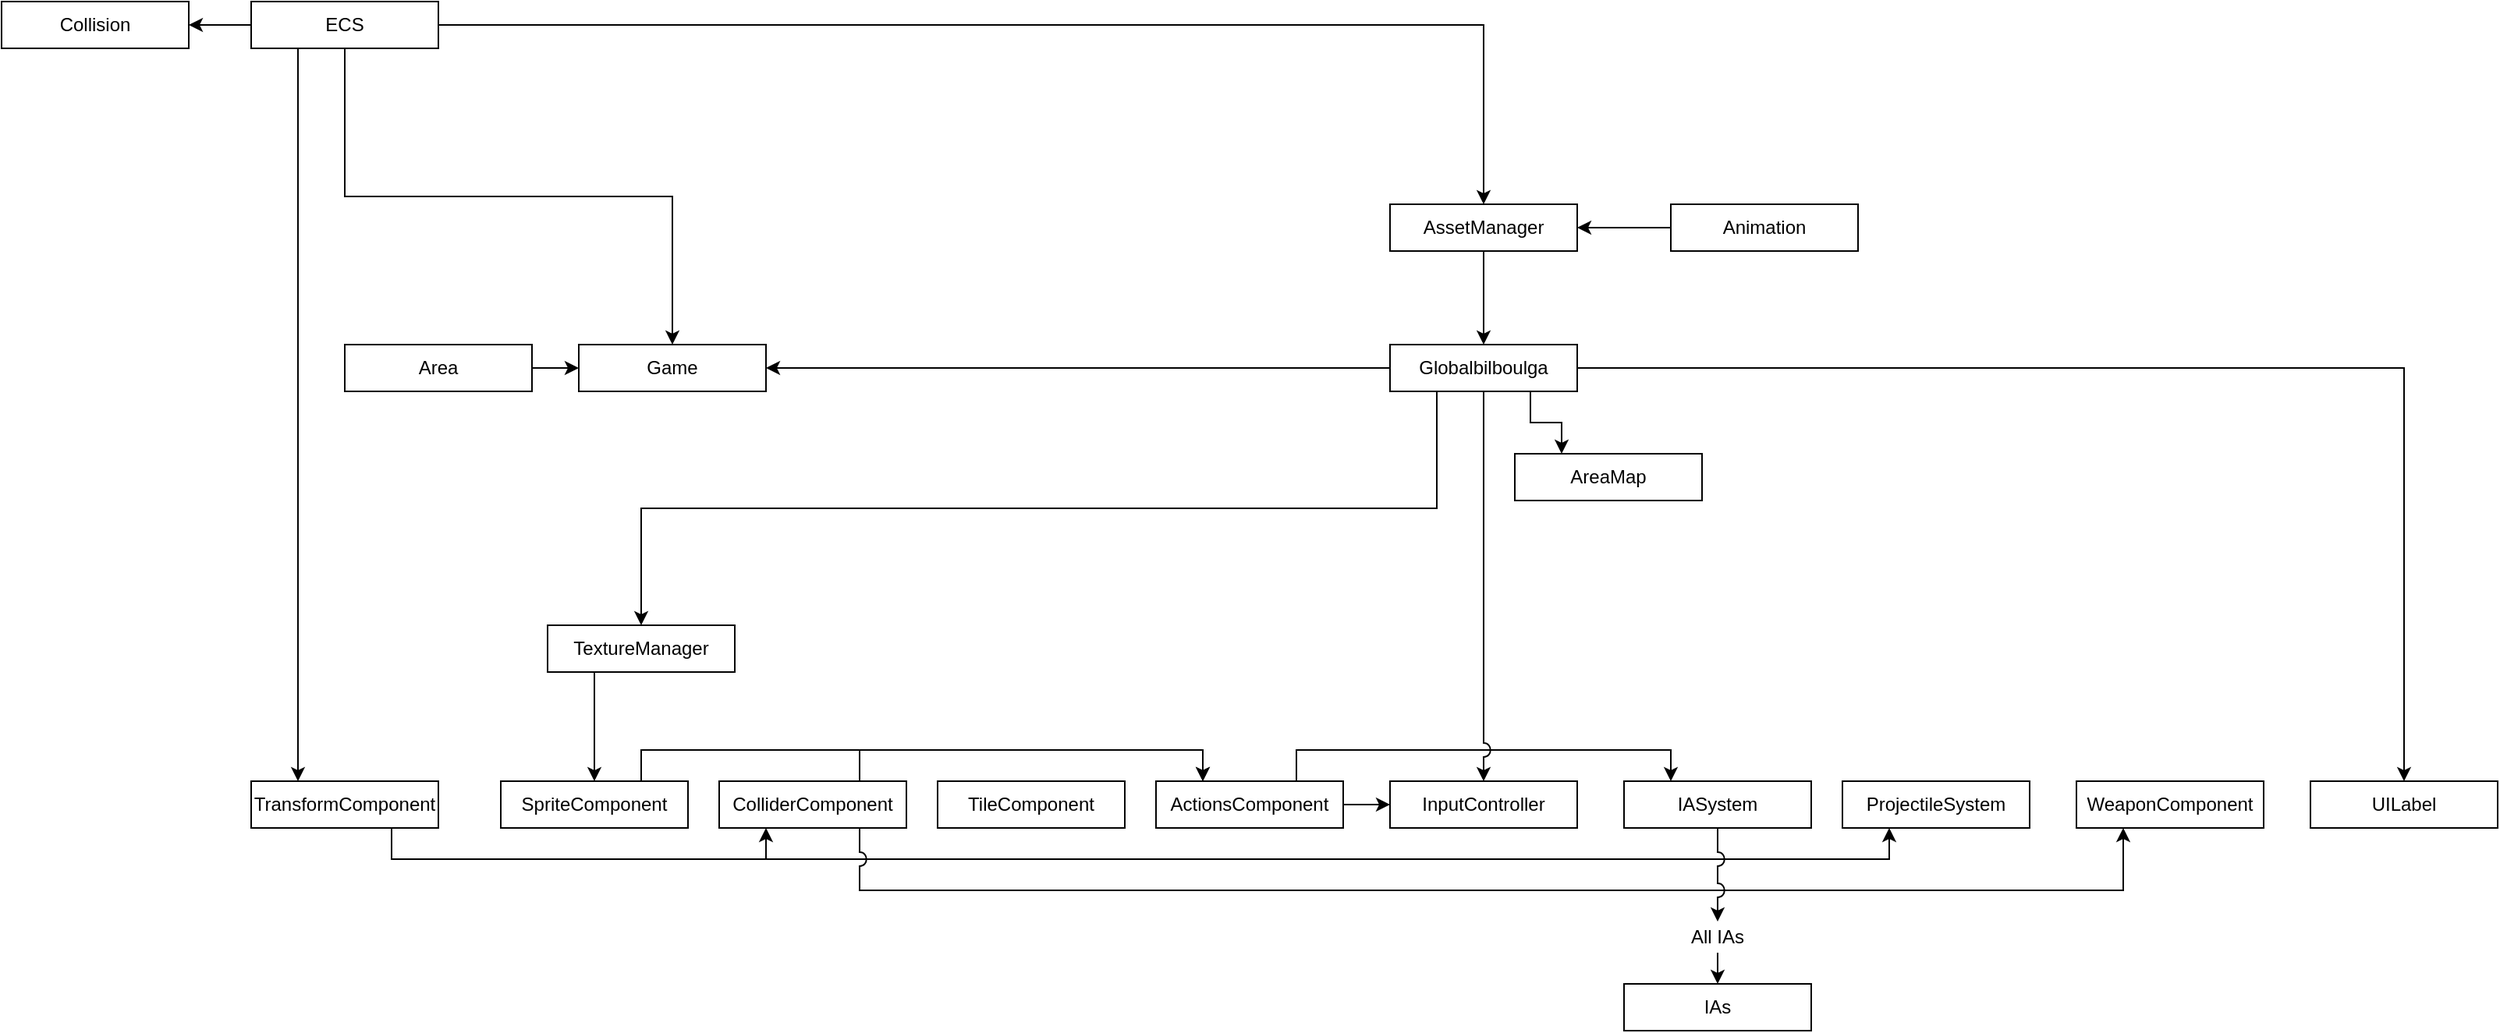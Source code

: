 <mxfile version="14.4.2" type="github">
  <diagram id="9pAUKjVvFdXMPcA2sK87" name="Page-1">
    <mxGraphModel dx="2500" dy="2110" grid="1" gridSize="10" guides="1" tooltips="1" connect="1" arrows="1" fold="1" page="1" pageScale="1" pageWidth="827" pageHeight="1169" math="0" shadow="0">
      <root>
        <mxCell id="0" />
        <mxCell id="1" parent="0" />
        <mxCell id="l6Nwnan7hPfY0EWpMg8m-1" style="edgeStyle=orthogonalEdgeStyle;rounded=0;jumpStyle=arc;jumpSize=9;orthogonalLoop=1;jettySize=auto;html=1;exitX=0.75;exitY=1;exitDx=0;exitDy=0;entryX=0.25;entryY=1;entryDx=0;entryDy=0;" edge="1" parent="1" source="l6Nwnan7hPfY0EWpMg8m-3" target="l6Nwnan7hPfY0EWpMg8m-8">
          <mxGeometry relative="1" as="geometry" />
        </mxCell>
        <mxCell id="l6Nwnan7hPfY0EWpMg8m-2" style="edgeStyle=orthogonalEdgeStyle;rounded=0;jumpStyle=arc;jumpSize=9;orthogonalLoop=1;jettySize=auto;html=1;exitX=0.75;exitY=1;exitDx=0;exitDy=0;entryX=0.25;entryY=1;entryDx=0;entryDy=0;" edge="1" parent="1" source="l6Nwnan7hPfY0EWpMg8m-3" target="l6Nwnan7hPfY0EWpMg8m-16">
          <mxGeometry relative="1" as="geometry" />
        </mxCell>
        <mxCell id="l6Nwnan7hPfY0EWpMg8m-3" value="TransformComponent" style="rounded=0;whiteSpace=wrap;html=1;" vertex="1" parent="1">
          <mxGeometry x="40" y="30" width="120" height="30" as="geometry" />
        </mxCell>
        <mxCell id="l6Nwnan7hPfY0EWpMg8m-4" style="edgeStyle=orthogonalEdgeStyle;rounded=0;jumpStyle=arc;jumpSize=9;orthogonalLoop=1;jettySize=auto;html=1;exitX=0.75;exitY=0;exitDx=0;exitDy=0;entryX=0.25;entryY=0;entryDx=0;entryDy=0;" edge="1" parent="1" source="l6Nwnan7hPfY0EWpMg8m-5" target="l6Nwnan7hPfY0EWpMg8m-12">
          <mxGeometry relative="1" as="geometry" />
        </mxCell>
        <mxCell id="l6Nwnan7hPfY0EWpMg8m-5" value="SpriteComponent" style="rounded=0;whiteSpace=wrap;html=1;" vertex="1" parent="1">
          <mxGeometry x="200" y="30" width="120" height="30" as="geometry" />
        </mxCell>
        <mxCell id="l6Nwnan7hPfY0EWpMg8m-6" style="edgeStyle=orthogonalEdgeStyle;rounded=0;jumpStyle=arc;jumpSize=9;orthogonalLoop=1;jettySize=auto;html=1;exitX=0.75;exitY=0;exitDx=0;exitDy=0;entryX=0.25;entryY=0;entryDx=0;entryDy=0;" edge="1" parent="1" source="l6Nwnan7hPfY0EWpMg8m-8" target="l6Nwnan7hPfY0EWpMg8m-12">
          <mxGeometry relative="1" as="geometry" />
        </mxCell>
        <mxCell id="l6Nwnan7hPfY0EWpMg8m-7" style="edgeStyle=orthogonalEdgeStyle;rounded=0;jumpStyle=arc;jumpSize=9;orthogonalLoop=1;jettySize=auto;html=1;exitX=0.75;exitY=1;exitDx=0;exitDy=0;entryX=0.25;entryY=1;entryDx=0;entryDy=0;" edge="1" parent="1" source="l6Nwnan7hPfY0EWpMg8m-8" target="l6Nwnan7hPfY0EWpMg8m-17">
          <mxGeometry relative="1" as="geometry">
            <Array as="points">
              <mxPoint x="430" y="100" />
              <mxPoint x="1240" y="100" />
            </Array>
          </mxGeometry>
        </mxCell>
        <mxCell id="l6Nwnan7hPfY0EWpMg8m-8" value="ColliderComponent" style="rounded=0;whiteSpace=wrap;html=1;" vertex="1" parent="1">
          <mxGeometry x="340" y="30" width="120" height="30" as="geometry" />
        </mxCell>
        <mxCell id="l6Nwnan7hPfY0EWpMg8m-9" value="TileComponent" style="rounded=0;whiteSpace=wrap;html=1;" vertex="1" parent="1">
          <mxGeometry x="480" y="30" width="120" height="30" as="geometry" />
        </mxCell>
        <mxCell id="l6Nwnan7hPfY0EWpMg8m-10" value="" style="edgeStyle=orthogonalEdgeStyle;rounded=0;jumpStyle=arc;jumpSize=9;orthogonalLoop=1;jettySize=auto;html=1;" edge="1" parent="1" source="l6Nwnan7hPfY0EWpMg8m-12" target="l6Nwnan7hPfY0EWpMg8m-13">
          <mxGeometry relative="1" as="geometry" />
        </mxCell>
        <mxCell id="l6Nwnan7hPfY0EWpMg8m-11" style="edgeStyle=orthogonalEdgeStyle;rounded=0;jumpStyle=arc;jumpSize=9;orthogonalLoop=1;jettySize=auto;html=1;exitX=0.75;exitY=0;exitDx=0;exitDy=0;entryX=0.25;entryY=0;entryDx=0;entryDy=0;" edge="1" parent="1" source="l6Nwnan7hPfY0EWpMg8m-12" target="l6Nwnan7hPfY0EWpMg8m-15">
          <mxGeometry relative="1" as="geometry" />
        </mxCell>
        <mxCell id="l6Nwnan7hPfY0EWpMg8m-12" value="ActionsComponent" style="rounded=0;whiteSpace=wrap;html=1;" vertex="1" parent="1">
          <mxGeometry x="620" y="30" width="120" height="30" as="geometry" />
        </mxCell>
        <mxCell id="l6Nwnan7hPfY0EWpMg8m-13" value="InputController" style="rounded=0;whiteSpace=wrap;html=1;" vertex="1" parent="1">
          <mxGeometry x="770" y="30" width="120" height="30" as="geometry" />
        </mxCell>
        <mxCell id="l6Nwnan7hPfY0EWpMg8m-14" style="edgeStyle=orthogonalEdgeStyle;rounded=0;jumpStyle=arc;jumpSize=9;orthogonalLoop=1;jettySize=auto;html=1;exitX=0.5;exitY=1;exitDx=0;exitDy=0;entryX=0.5;entryY=0;entryDx=0;entryDy=0;" edge="1" parent="1" source="l6Nwnan7hPfY0EWpMg8m-15" target="l6Nwnan7hPfY0EWpMg8m-41">
          <mxGeometry relative="1" as="geometry" />
        </mxCell>
        <mxCell id="l6Nwnan7hPfY0EWpMg8m-15" value="IASystem" style="rounded=0;whiteSpace=wrap;html=1;" vertex="1" parent="1">
          <mxGeometry x="920" y="30" width="120" height="30" as="geometry" />
        </mxCell>
        <mxCell id="l6Nwnan7hPfY0EWpMg8m-16" value="ProjectileSystem" style="rounded=0;whiteSpace=wrap;html=1;" vertex="1" parent="1">
          <mxGeometry x="1060" y="30" width="120" height="30" as="geometry" />
        </mxCell>
        <mxCell id="l6Nwnan7hPfY0EWpMg8m-17" value="WeaponComponent" style="rounded=0;whiteSpace=wrap;html=1;" vertex="1" parent="1">
          <mxGeometry x="1210" y="30" width="120" height="30" as="geometry" />
        </mxCell>
        <mxCell id="l6Nwnan7hPfY0EWpMg8m-18" value="UILabel" style="rounded=0;whiteSpace=wrap;html=1;" vertex="1" parent="1">
          <mxGeometry x="1360" y="30" width="120" height="30" as="geometry" />
        </mxCell>
        <mxCell id="l6Nwnan7hPfY0EWpMg8m-19" value="" style="edgeStyle=orthogonalEdgeStyle;rounded=0;jumpStyle=arc;jumpSize=9;orthogonalLoop=1;jettySize=auto;html=1;" edge="1" parent="1" source="l6Nwnan7hPfY0EWpMg8m-20" target="l6Nwnan7hPfY0EWpMg8m-29">
          <mxGeometry relative="1" as="geometry" />
        </mxCell>
        <mxCell id="l6Nwnan7hPfY0EWpMg8m-20" value="Animation" style="rounded=0;whiteSpace=wrap;html=1;" vertex="1" parent="1">
          <mxGeometry x="950" y="-340" width="120" height="30" as="geometry" />
        </mxCell>
        <mxCell id="l6Nwnan7hPfY0EWpMg8m-21" style="edgeStyle=orthogonalEdgeStyle;rounded=0;jumpStyle=arc;jumpSize=9;orthogonalLoop=1;jettySize=auto;html=1;exitX=0.25;exitY=1;exitDx=0;exitDy=0;entryX=0.5;entryY=0;entryDx=0;entryDy=0;" edge="1" parent="1" source="l6Nwnan7hPfY0EWpMg8m-22" target="l6Nwnan7hPfY0EWpMg8m-5">
          <mxGeometry relative="1" as="geometry" />
        </mxCell>
        <mxCell id="l6Nwnan7hPfY0EWpMg8m-22" value="TextureManager" style="rounded=0;whiteSpace=wrap;html=1;" vertex="1" parent="1">
          <mxGeometry x="230" y="-70" width="120" height="30" as="geometry" />
        </mxCell>
        <mxCell id="l6Nwnan7hPfY0EWpMg8m-23" style="edgeStyle=orthogonalEdgeStyle;rounded=0;jumpStyle=arc;jumpSize=9;orthogonalLoop=1;jettySize=auto;html=1;exitX=0;exitY=0.5;exitDx=0;exitDy=0;entryX=1;entryY=0.5;entryDx=0;entryDy=0;" edge="1" parent="1" source="l6Nwnan7hPfY0EWpMg8m-28" target="l6Nwnan7hPfY0EWpMg8m-31">
          <mxGeometry relative="1" as="geometry" />
        </mxCell>
        <mxCell id="l6Nwnan7hPfY0EWpMg8m-24" style="edgeStyle=orthogonalEdgeStyle;rounded=0;jumpStyle=arc;jumpSize=9;orthogonalLoop=1;jettySize=auto;html=1;exitX=0.25;exitY=1;exitDx=0;exitDy=0;entryX=0.5;entryY=0;entryDx=0;entryDy=0;" edge="1" parent="1" source="l6Nwnan7hPfY0EWpMg8m-28" target="l6Nwnan7hPfY0EWpMg8m-22">
          <mxGeometry relative="1" as="geometry" />
        </mxCell>
        <mxCell id="l6Nwnan7hPfY0EWpMg8m-25" style="edgeStyle=orthogonalEdgeStyle;rounded=0;jumpStyle=arc;jumpSize=9;orthogonalLoop=1;jettySize=auto;html=1;exitX=1;exitY=0.5;exitDx=0;exitDy=0;entryX=0.5;entryY=0;entryDx=0;entryDy=0;" edge="1" parent="1" source="l6Nwnan7hPfY0EWpMg8m-28" target="l6Nwnan7hPfY0EWpMg8m-18">
          <mxGeometry relative="1" as="geometry" />
        </mxCell>
        <mxCell id="l6Nwnan7hPfY0EWpMg8m-26" style="edgeStyle=orthogonalEdgeStyle;rounded=0;jumpStyle=arc;jumpSize=9;orthogonalLoop=1;jettySize=auto;html=1;exitX=0.75;exitY=1;exitDx=0;exitDy=0;entryX=0.25;entryY=0;entryDx=0;entryDy=0;" edge="1" parent="1" source="l6Nwnan7hPfY0EWpMg8m-28" target="l6Nwnan7hPfY0EWpMg8m-42">
          <mxGeometry relative="1" as="geometry" />
        </mxCell>
        <mxCell id="l6Nwnan7hPfY0EWpMg8m-27" style="edgeStyle=orthogonalEdgeStyle;rounded=0;jumpStyle=arc;jumpSize=9;orthogonalLoop=1;jettySize=auto;html=1;exitX=0.5;exitY=1;exitDx=0;exitDy=0;entryX=0.5;entryY=0;entryDx=0;entryDy=0;" edge="1" parent="1" source="l6Nwnan7hPfY0EWpMg8m-28" target="l6Nwnan7hPfY0EWpMg8m-13">
          <mxGeometry relative="1" as="geometry" />
        </mxCell>
        <mxCell id="l6Nwnan7hPfY0EWpMg8m-28" value="Globalbilboulga" style="rounded=0;whiteSpace=wrap;html=1;" vertex="1" parent="1">
          <mxGeometry x="770" y="-250" width="120" height="30" as="geometry" />
        </mxCell>
        <mxCell id="l6Nwnan7hPfY0EWpMg8m-29" value="AssetManager" style="rounded=0;whiteSpace=wrap;html=1;" vertex="1" parent="1">
          <mxGeometry x="770" y="-340" width="120" height="30" as="geometry" />
        </mxCell>
        <mxCell id="l6Nwnan7hPfY0EWpMg8m-30" value="" style="endArrow=classic;html=1;exitX=0.5;exitY=1;exitDx=0;exitDy=0;" edge="1" parent="1" source="l6Nwnan7hPfY0EWpMg8m-29">
          <mxGeometry width="50" height="50" relative="1" as="geometry">
            <mxPoint x="840.0" y="-210" as="sourcePoint" />
            <mxPoint x="830" y="-250" as="targetPoint" />
          </mxGeometry>
        </mxCell>
        <mxCell id="l6Nwnan7hPfY0EWpMg8m-31" value="Game" style="rounded=0;whiteSpace=wrap;html=1;" vertex="1" parent="1">
          <mxGeometry x="250" y="-250" width="120" height="30" as="geometry" />
        </mxCell>
        <mxCell id="l6Nwnan7hPfY0EWpMg8m-32" style="edgeStyle=orthogonalEdgeStyle;rounded=0;jumpStyle=arc;jumpSize=9;orthogonalLoop=1;jettySize=auto;html=1;exitX=0.25;exitY=1;exitDx=0;exitDy=0;entryX=0.25;entryY=0;entryDx=0;entryDy=0;" edge="1" parent="1" source="l6Nwnan7hPfY0EWpMg8m-36" target="l6Nwnan7hPfY0EWpMg8m-3">
          <mxGeometry relative="1" as="geometry" />
        </mxCell>
        <mxCell id="l6Nwnan7hPfY0EWpMg8m-33" value="" style="edgeStyle=orthogonalEdgeStyle;rounded=0;jumpStyle=arc;jumpSize=9;orthogonalLoop=1;jettySize=auto;html=1;" edge="1" parent="1" source="l6Nwnan7hPfY0EWpMg8m-36" target="l6Nwnan7hPfY0EWpMg8m-43">
          <mxGeometry relative="1" as="geometry" />
        </mxCell>
        <mxCell id="l6Nwnan7hPfY0EWpMg8m-34" style="edgeStyle=orthogonalEdgeStyle;rounded=0;jumpStyle=arc;jumpSize=9;orthogonalLoop=1;jettySize=auto;html=1;exitX=0.5;exitY=1;exitDx=0;exitDy=0;entryX=0.5;entryY=0;entryDx=0;entryDy=0;" edge="1" parent="1" source="l6Nwnan7hPfY0EWpMg8m-36" target="l6Nwnan7hPfY0EWpMg8m-31">
          <mxGeometry relative="1" as="geometry" />
        </mxCell>
        <mxCell id="l6Nwnan7hPfY0EWpMg8m-35" style="edgeStyle=orthogonalEdgeStyle;rounded=0;jumpStyle=arc;jumpSize=9;orthogonalLoop=1;jettySize=auto;html=1;exitX=1;exitY=0.5;exitDx=0;exitDy=0;entryX=0.5;entryY=0;entryDx=0;entryDy=0;" edge="1" parent="1" source="l6Nwnan7hPfY0EWpMg8m-36" target="l6Nwnan7hPfY0EWpMg8m-29">
          <mxGeometry relative="1" as="geometry" />
        </mxCell>
        <mxCell id="l6Nwnan7hPfY0EWpMg8m-36" value="ECS" style="rounded=0;whiteSpace=wrap;html=1;" vertex="1" parent="1">
          <mxGeometry x="40" y="-470" width="120" height="30" as="geometry" />
        </mxCell>
        <mxCell id="l6Nwnan7hPfY0EWpMg8m-37" value="" style="edgeStyle=orthogonalEdgeStyle;rounded=0;jumpStyle=arc;jumpSize=9;orthogonalLoop=1;jettySize=auto;html=1;" edge="1" parent="1" source="l6Nwnan7hPfY0EWpMg8m-38" target="l6Nwnan7hPfY0EWpMg8m-31">
          <mxGeometry relative="1" as="geometry" />
        </mxCell>
        <mxCell id="l6Nwnan7hPfY0EWpMg8m-38" value="Area" style="rounded=0;whiteSpace=wrap;html=1;" vertex="1" parent="1">
          <mxGeometry x="100" y="-250" width="120" height="30" as="geometry" />
        </mxCell>
        <mxCell id="l6Nwnan7hPfY0EWpMg8m-39" value="IAs" style="rounded=0;whiteSpace=wrap;html=1;" vertex="1" parent="1">
          <mxGeometry x="920" y="160" width="120" height="30" as="geometry" />
        </mxCell>
        <mxCell id="l6Nwnan7hPfY0EWpMg8m-40" style="edgeStyle=orthogonalEdgeStyle;rounded=0;jumpStyle=arc;jumpSize=9;orthogonalLoop=1;jettySize=auto;html=1;exitX=0.5;exitY=1;exitDx=0;exitDy=0;entryX=0.5;entryY=0;entryDx=0;entryDy=0;" edge="1" parent="1" source="l6Nwnan7hPfY0EWpMg8m-41" target="l6Nwnan7hPfY0EWpMg8m-39">
          <mxGeometry relative="1" as="geometry" />
        </mxCell>
        <mxCell id="l6Nwnan7hPfY0EWpMg8m-41" value="All IAs" style="text;html=1;strokeColor=none;fillColor=none;align=center;verticalAlign=middle;whiteSpace=wrap;rounded=0;" vertex="1" parent="1">
          <mxGeometry x="960" y="120" width="40" height="20" as="geometry" />
        </mxCell>
        <mxCell id="l6Nwnan7hPfY0EWpMg8m-42" value="AreaMap" style="rounded=0;whiteSpace=wrap;html=1;" vertex="1" parent="1">
          <mxGeometry x="850" y="-180" width="120" height="30" as="geometry" />
        </mxCell>
        <mxCell id="l6Nwnan7hPfY0EWpMg8m-43" value="Collision" style="rounded=0;whiteSpace=wrap;html=1;" vertex="1" parent="1">
          <mxGeometry x="-120" y="-470" width="120" height="30" as="geometry" />
        </mxCell>
      </root>
    </mxGraphModel>
  </diagram>
</mxfile>
